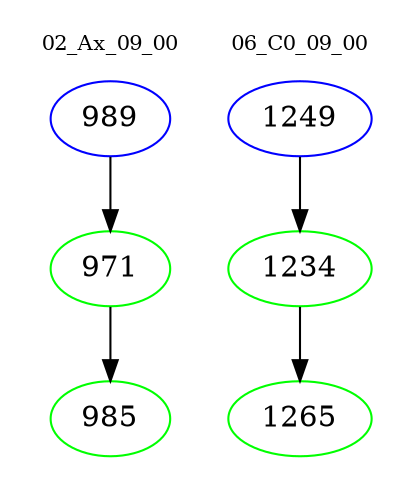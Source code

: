 digraph{
subgraph cluster_0 {
color = white
label = "02_Ax_09_00";
fontsize=10;
T0_989 [label="989", color="blue"]
T0_989 -> T0_971 [color="black"]
T0_971 [label="971", color="green"]
T0_971 -> T0_985 [color="black"]
T0_985 [label="985", color="green"]
}
subgraph cluster_1 {
color = white
label = "06_C0_09_00";
fontsize=10;
T1_1249 [label="1249", color="blue"]
T1_1249 -> T1_1234 [color="black"]
T1_1234 [label="1234", color="green"]
T1_1234 -> T1_1265 [color="black"]
T1_1265 [label="1265", color="green"]
}
}
